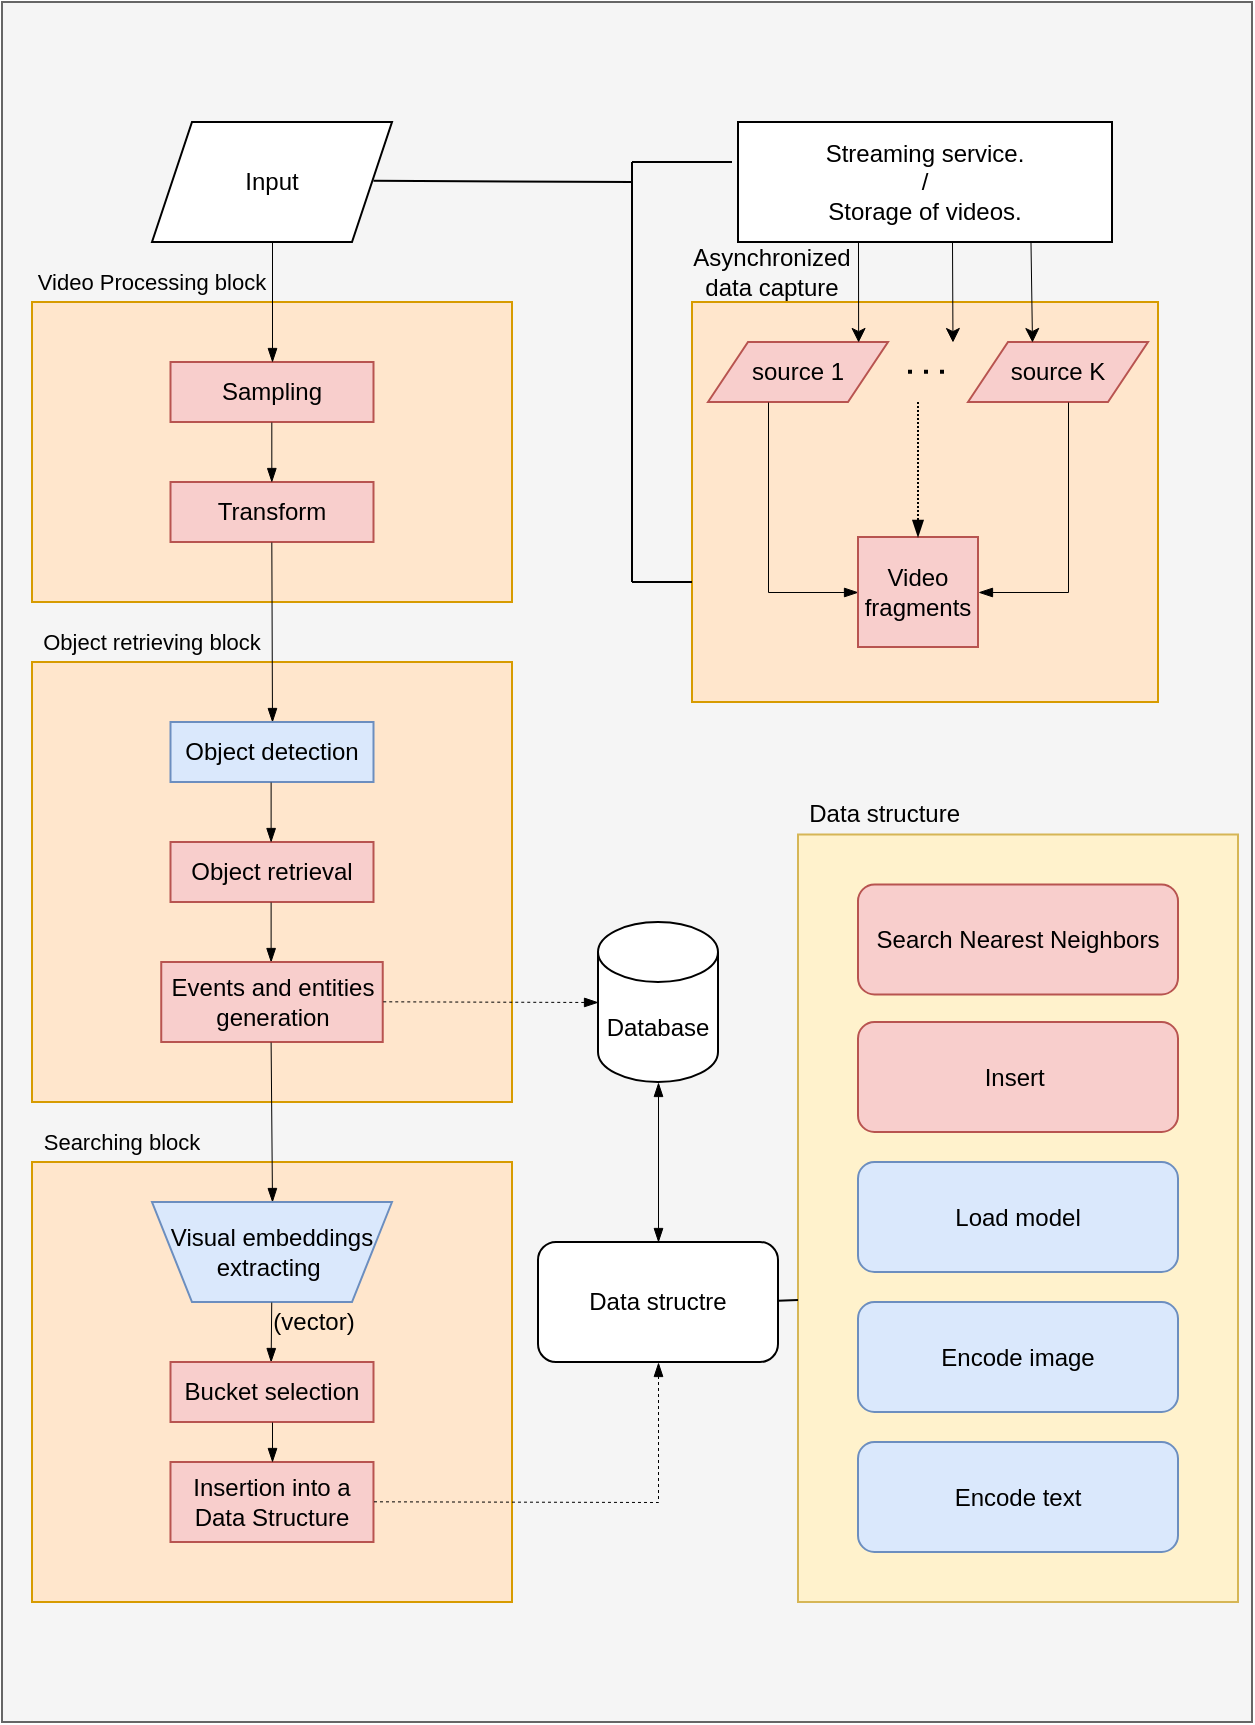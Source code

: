 <mxfile version="24.7.10">
  <diagram name="Страница — 1" id="9oe0HTS77SPDpaYTJAAq">
    <mxGraphModel dx="1532" dy="869" grid="1" gridSize="10" guides="1" tooltips="1" connect="1" arrows="1" fold="1" page="1" pageScale="1" pageWidth="827" pageHeight="1169" math="0" shadow="0">
      <root>
        <mxCell id="0" />
        <mxCell id="1" parent="0" />
        <mxCell id="9EJrfdcdq9UjvzJNWAgp-131" value="" style="rounded=0;whiteSpace=wrap;html=1;fillColor=#f5f5f5;fontColor=#333333;strokeColor=#666666;" vertex="1" parent="1">
          <mxGeometry x="205" y="30" width="625" height="860" as="geometry" />
        </mxCell>
        <mxCell id="9EJrfdcdq9UjvzJNWAgp-1" value="" style="rounded=0;whiteSpace=wrap;html=1;fillColor=#ffe6cc;strokeColor=#d79b00;" vertex="1" parent="1">
          <mxGeometry x="220" y="180" width="240" height="150" as="geometry" />
        </mxCell>
        <mxCell id="9EJrfdcdq9UjvzJNWAgp-7" value="Sampling" style="rounded=0;whiteSpace=wrap;html=1;fillColor=#f8cecc;strokeColor=#b85450;" vertex="1" parent="1">
          <mxGeometry x="289.25" y="210" width="101.5" height="30" as="geometry" />
        </mxCell>
        <mxCell id="9EJrfdcdq9UjvzJNWAgp-8" value="" style="rounded=0;whiteSpace=wrap;html=1;fillColor=#ffe6cc;strokeColor=#d79b00;" vertex="1" parent="1">
          <mxGeometry x="220" y="360" width="240" height="220" as="geometry" />
        </mxCell>
        <mxCell id="9EJrfdcdq9UjvzJNWAgp-9" value="" style="rounded=0;whiteSpace=wrap;html=1;fillColor=#ffe6cc;strokeColor=#d79b00;" vertex="1" parent="1">
          <mxGeometry x="220" y="610" width="240" height="220" as="geometry" />
        </mxCell>
        <mxCell id="9EJrfdcdq9UjvzJNWAgp-12" value="" style="endArrow=blockThin;html=1;rounded=0;entryX=0.5;entryY=0;entryDx=0;entryDy=0;exitX=0.5;exitY=1;exitDx=0;exitDy=0;strokeWidth=0.5;endFill=1;" edge="1" parent="1" source="9EJrfdcdq9UjvzJNWAgp-57" target="9EJrfdcdq9UjvzJNWAgp-7">
          <mxGeometry width="50" height="50" relative="1" as="geometry">
            <mxPoint x="340" y="180" as="sourcePoint" />
            <mxPoint x="390.75" y="130" as="targetPoint" />
          </mxGeometry>
        </mxCell>
        <mxCell id="9EJrfdcdq9UjvzJNWAgp-14" value="Transform" style="rounded=0;whiteSpace=wrap;html=1;fillColor=#f8cecc;strokeColor=#b85450;" vertex="1" parent="1">
          <mxGeometry x="289.25" y="270" width="101.5" height="30" as="geometry" />
        </mxCell>
        <mxCell id="9EJrfdcdq9UjvzJNWAgp-16" value="&lt;font style=&quot;font-size: 11px;&quot;&gt;Video Processing block&lt;/font&gt;" style="text;html=1;align=center;verticalAlign=middle;whiteSpace=wrap;rounded=0;" vertex="1" parent="1">
          <mxGeometry x="220" y="160" width="120" height="20" as="geometry" />
        </mxCell>
        <mxCell id="9EJrfdcdq9UjvzJNWAgp-18" value="" style="endArrow=blockThin;html=1;rounded=0;entryX=0.5;entryY=0;entryDx=0;entryDy=0;exitX=0.5;exitY=1;exitDx=0;exitDy=0;strokeWidth=0.5;endFill=1;" edge="1" parent="1">
          <mxGeometry width="50" height="50" relative="1" as="geometry">
            <mxPoint x="339.66" y="240" as="sourcePoint" />
            <mxPoint x="339.66" y="270" as="targetPoint" />
          </mxGeometry>
        </mxCell>
        <mxCell id="9EJrfdcdq9UjvzJNWAgp-19" value="" style="endArrow=blockThin;html=1;rounded=0;exitX=0.5;exitY=1;exitDx=0;exitDy=0;strokeWidth=0.5;endFill=1;" edge="1" parent="1">
          <mxGeometry width="50" height="50" relative="1" as="geometry">
            <mxPoint x="339.66" y="300" as="sourcePoint" />
            <mxPoint x="340" y="390" as="targetPoint" />
          </mxGeometry>
        </mxCell>
        <mxCell id="9EJrfdcdq9UjvzJNWAgp-20" value="&lt;font style=&quot;font-size: 11px;&quot;&gt;Object retrieving block&lt;/font&gt;" style="text;html=1;align=center;verticalAlign=middle;whiteSpace=wrap;rounded=0;" vertex="1" parent="1">
          <mxGeometry x="220" y="340" width="120" height="20" as="geometry" />
        </mxCell>
        <mxCell id="9EJrfdcdq9UjvzJNWAgp-22" value="Object detection" style="rounded=0;whiteSpace=wrap;html=1;fillColor=#dae8fc;strokeColor=#6c8ebf;" vertex="1" parent="1">
          <mxGeometry x="289.25" y="390" width="101.5" height="30" as="geometry" />
        </mxCell>
        <mxCell id="9EJrfdcdq9UjvzJNWAgp-24" value="Object retrieval" style="rounded=0;whiteSpace=wrap;html=1;fillColor=#f8cecc;strokeColor=#b85450;" vertex="1" parent="1">
          <mxGeometry x="289.25" y="450" width="101.5" height="30" as="geometry" />
        </mxCell>
        <mxCell id="9EJrfdcdq9UjvzJNWAgp-26" value="" style="endArrow=blockThin;html=1;rounded=0;entryX=0.5;entryY=0;entryDx=0;entryDy=0;exitX=0.5;exitY=1;exitDx=0;exitDy=0;strokeWidth=0.5;endFill=1;" edge="1" parent="1">
          <mxGeometry width="50" height="50" relative="1" as="geometry">
            <mxPoint x="339.31" y="420" as="sourcePoint" />
            <mxPoint x="339.31" y="450" as="targetPoint" />
          </mxGeometry>
        </mxCell>
        <mxCell id="9EJrfdcdq9UjvzJNWAgp-27" value="" style="endArrow=blockThin;html=1;rounded=0;entryX=0.5;entryY=0;entryDx=0;entryDy=0;exitX=0.5;exitY=1;exitDx=0;exitDy=0;strokeWidth=0.5;endFill=1;" edge="1" parent="1">
          <mxGeometry width="50" height="50" relative="1" as="geometry">
            <mxPoint x="339.31" y="480" as="sourcePoint" />
            <mxPoint x="339.31" y="510" as="targetPoint" />
          </mxGeometry>
        </mxCell>
        <mxCell id="9EJrfdcdq9UjvzJNWAgp-28" value="Events and entities generation" style="rounded=0;whiteSpace=wrap;html=1;fillColor=#f8cecc;strokeColor=#b85450;" vertex="1" parent="1">
          <mxGeometry x="284.62" y="510" width="110.75" height="40" as="geometry" />
        </mxCell>
        <mxCell id="9EJrfdcdq9UjvzJNWAgp-30" value="" style="endArrow=blockThin;html=1;rounded=0;exitX=0.5;exitY=1;exitDx=0;exitDy=0;strokeWidth=0.5;endFill=1;dashed=1;entryX=0;entryY=0.5;entryDx=0;entryDy=0;entryPerimeter=0;" edge="1" parent="1" target="9EJrfdcdq9UjvzJNWAgp-51">
          <mxGeometry width="50" height="50" relative="1" as="geometry">
            <mxPoint x="395.38" y="529.66" as="sourcePoint" />
            <mxPoint x="510" y="530" as="targetPoint" />
          </mxGeometry>
        </mxCell>
        <mxCell id="9EJrfdcdq9UjvzJNWAgp-32" value="&lt;font style=&quot;font-size: 11px;&quot;&gt;Searching block&lt;/font&gt;" style="text;html=1;align=center;verticalAlign=middle;whiteSpace=wrap;rounded=0;" vertex="1" parent="1">
          <mxGeometry x="220" y="590" width="90" height="20" as="geometry" />
        </mxCell>
        <mxCell id="9EJrfdcdq9UjvzJNWAgp-33" value="" style="endArrow=blockThin;html=1;rounded=0;exitX=0.5;exitY=1;exitDx=0;exitDy=0;strokeWidth=0.5;endFill=1;entryX=0.5;entryY=1;entryDx=0;entryDy=0;" edge="1" parent="1" target="9EJrfdcdq9UjvzJNWAgp-34">
          <mxGeometry width="50" height="50" relative="1" as="geometry">
            <mxPoint x="339.31" y="550" as="sourcePoint" />
            <mxPoint x="339.65" y="640" as="targetPoint" />
          </mxGeometry>
        </mxCell>
        <mxCell id="9EJrfdcdq9UjvzJNWAgp-34" value="" style="shape=trapezoid;perimeter=trapezoidPerimeter;whiteSpace=wrap;html=1;fixedSize=1;rotation=-180;fillColor=#dae8fc;strokeColor=#6c8ebf;" vertex="1" parent="1">
          <mxGeometry x="280" y="630" width="120" height="50" as="geometry" />
        </mxCell>
        <mxCell id="9EJrfdcdq9UjvzJNWAgp-37" value="Visual embeddings extracting&amp;nbsp;" style="text;html=1;align=center;verticalAlign=middle;whiteSpace=wrap;rounded=0;" vertex="1" parent="1">
          <mxGeometry x="280" y="640" width="120" height="30" as="geometry" />
        </mxCell>
        <mxCell id="9EJrfdcdq9UjvzJNWAgp-38" value="" style="endArrow=blockThin;html=1;rounded=0;entryX=0.5;entryY=0;entryDx=0;entryDy=0;exitX=0.5;exitY=1;exitDx=0;exitDy=0;strokeWidth=0.5;endFill=1;" edge="1" parent="1">
          <mxGeometry width="50" height="50" relative="1" as="geometry">
            <mxPoint x="339.62" y="680" as="sourcePoint" />
            <mxPoint x="339.62" y="710" as="targetPoint" />
            <Array as="points">
              <mxPoint x="339.31" y="710" />
            </Array>
          </mxGeometry>
        </mxCell>
        <mxCell id="9EJrfdcdq9UjvzJNWAgp-40" value="Bucket selection" style="rounded=0;whiteSpace=wrap;html=1;fillColor=#f8cecc;strokeColor=#b85450;" vertex="1" parent="1">
          <mxGeometry x="289.25" y="710" width="101.5" height="30" as="geometry" />
        </mxCell>
        <mxCell id="9EJrfdcdq9UjvzJNWAgp-45" value="Insertion into a Data Structure" style="rounded=0;whiteSpace=wrap;html=1;fillColor=#f8cecc;strokeColor=#b85450;" vertex="1" parent="1">
          <mxGeometry x="289.24" y="760" width="101.5" height="40" as="geometry" />
        </mxCell>
        <mxCell id="9EJrfdcdq9UjvzJNWAgp-49" value="" style="endArrow=blockThin;html=1;rounded=0;entryX=0.5;entryY=0;entryDx=0;entryDy=0;strokeWidth=0.5;endFill=1;" edge="1" parent="1">
          <mxGeometry width="50" height="50" relative="1" as="geometry">
            <mxPoint x="340" y="740" as="sourcePoint" />
            <mxPoint x="340.31" y="760" as="targetPoint" />
            <Array as="points">
              <mxPoint x="340" y="760" />
            </Array>
          </mxGeometry>
        </mxCell>
        <mxCell id="9EJrfdcdq9UjvzJNWAgp-50" value="" style="endArrow=blockThin;html=1;rounded=0;exitX=0.5;exitY=1;exitDx=0;exitDy=0;strokeWidth=0.5;endFill=1;dashed=1;entryX=0.5;entryY=1;entryDx=0;entryDy=0;" edge="1" parent="1" target="9EJrfdcdq9UjvzJNWAgp-55">
          <mxGeometry width="50" height="50" relative="1" as="geometry">
            <mxPoint x="390.75" y="779.66" as="sourcePoint" />
            <mxPoint x="570" y="580" as="targetPoint" />
            <Array as="points">
              <mxPoint x="533" y="780" />
            </Array>
          </mxGeometry>
        </mxCell>
        <mxCell id="9EJrfdcdq9UjvzJNWAgp-51" value="Database" style="shape=cylinder3;whiteSpace=wrap;html=1;boundedLbl=1;backgroundOutline=1;size=15;" vertex="1" parent="1">
          <mxGeometry x="503" y="490" width="60" height="80" as="geometry" />
        </mxCell>
        <mxCell id="9EJrfdcdq9UjvzJNWAgp-55" value="Data structre" style="rounded=1;whiteSpace=wrap;html=1;" vertex="1" parent="1">
          <mxGeometry x="473" y="650" width="120" height="60" as="geometry" />
        </mxCell>
        <mxCell id="9EJrfdcdq9UjvzJNWAgp-56" value="" style="endArrow=blockThin;startArrow=blockThin;html=1;rounded=0;entryX=0.5;entryY=1;entryDx=0;entryDy=0;entryPerimeter=0;exitX=0.5;exitY=0;exitDx=0;exitDy=0;endFill=1;startFill=1;strokeWidth=0.5;" edge="1" parent="1" source="9EJrfdcdq9UjvzJNWAgp-55" target="9EJrfdcdq9UjvzJNWAgp-51">
          <mxGeometry width="50" height="50" relative="1" as="geometry">
            <mxPoint x="580" y="640" as="sourcePoint" />
            <mxPoint x="630" y="590" as="targetPoint" />
          </mxGeometry>
        </mxCell>
        <mxCell id="9EJrfdcdq9UjvzJNWAgp-57" value="Input" style="shape=parallelogram;perimeter=parallelogramPerimeter;whiteSpace=wrap;html=1;fixedSize=1;" vertex="1" parent="1">
          <mxGeometry x="280" y="90" width="120" height="60" as="geometry" />
        </mxCell>
        <mxCell id="9EJrfdcdq9UjvzJNWAgp-77" value="" style="rounded=0;whiteSpace=wrap;html=1;fillColor=#fff2cc;strokeColor=#d6b656;" vertex="1" parent="1">
          <mxGeometry x="603" y="446.25" width="220" height="383.75" as="geometry" />
        </mxCell>
        <mxCell id="9EJrfdcdq9UjvzJNWAgp-78" value="Data structure&amp;nbsp;" style="text;html=1;align=center;verticalAlign=middle;whiteSpace=wrap;rounded=0;" vertex="1" parent="1">
          <mxGeometry x="603" y="426.25" width="90" height="20" as="geometry" />
        </mxCell>
        <mxCell id="9EJrfdcdq9UjvzJNWAgp-79" value="Insert&amp;nbsp;" style="rounded=1;whiteSpace=wrap;html=1;fillColor=#f8cecc;strokeColor=#b85450;" vertex="1" parent="1">
          <mxGeometry x="633" y="540" width="160" height="55" as="geometry" />
        </mxCell>
        <mxCell id="9EJrfdcdq9UjvzJNWAgp-80" value="Search Nearest Neighbors" style="rounded=1;whiteSpace=wrap;html=1;fillColor=#f8cecc;strokeColor=#b85450;" vertex="1" parent="1">
          <mxGeometry x="633" y="471.25" width="160" height="55" as="geometry" />
        </mxCell>
        <mxCell id="9EJrfdcdq9UjvzJNWAgp-84" value="" style="endArrow=none;html=1;rounded=0;" edge="1" parent="1">
          <mxGeometry width="50" height="50" relative="1" as="geometry">
            <mxPoint x="593" y="679.33" as="sourcePoint" />
            <mxPoint x="603" y="679" as="targetPoint" />
          </mxGeometry>
        </mxCell>
        <mxCell id="9EJrfdcdq9UjvzJNWAgp-85" value="(vector)" style="text;html=1;align=center;verticalAlign=middle;whiteSpace=wrap;rounded=0;" vertex="1" parent="1">
          <mxGeometry x="330.74" y="675" width="60" height="30" as="geometry" />
        </mxCell>
        <mxCell id="9EJrfdcdq9UjvzJNWAgp-86" value="Load model" style="rounded=1;whiteSpace=wrap;html=1;fillColor=#dae8fc;strokeColor=#6c8ebf;" vertex="1" parent="1">
          <mxGeometry x="633" y="610" width="160" height="55" as="geometry" />
        </mxCell>
        <mxCell id="9EJrfdcdq9UjvzJNWAgp-87" value="Encode image" style="rounded=1;whiteSpace=wrap;html=1;fillColor=#dae8fc;strokeColor=#6c8ebf;" vertex="1" parent="1">
          <mxGeometry x="633" y="680" width="160" height="55" as="geometry" />
        </mxCell>
        <mxCell id="9EJrfdcdq9UjvzJNWAgp-88" value="Encode text" style="rounded=1;whiteSpace=wrap;html=1;fillColor=#dae8fc;strokeColor=#6c8ebf;" vertex="1" parent="1">
          <mxGeometry x="633" y="750" width="160" height="55" as="geometry" />
        </mxCell>
        <mxCell id="9EJrfdcdq9UjvzJNWAgp-95" value="" style="rounded=0;whiteSpace=wrap;html=1;fillColor=#ffe6cc;strokeColor=#d79b00;" vertex="1" parent="1">
          <mxGeometry x="550" y="180" width="233" height="200" as="geometry" />
        </mxCell>
        <mxCell id="9EJrfdcdq9UjvzJNWAgp-96" value="Asynchronized data capture" style="text;html=1;align=center;verticalAlign=middle;whiteSpace=wrap;rounded=0;" vertex="1" parent="1">
          <mxGeometry x="550" y="150" width="80" height="30" as="geometry" />
        </mxCell>
        <mxCell id="9EJrfdcdq9UjvzJNWAgp-98" value="source 1" style="shape=parallelogram;perimeter=parallelogramPerimeter;whiteSpace=wrap;html=1;fixedSize=1;fillColor=#f8cecc;strokeColor=#b85450;" vertex="1" parent="1">
          <mxGeometry x="558" y="200" width="90" height="30" as="geometry" />
        </mxCell>
        <mxCell id="9EJrfdcdq9UjvzJNWAgp-99" value="source K" style="shape=parallelogram;perimeter=parallelogramPerimeter;whiteSpace=wrap;html=1;fixedSize=1;fillColor=#f8cecc;strokeColor=#b85450;" vertex="1" parent="1">
          <mxGeometry x="688" y="200" width="90" height="30" as="geometry" />
        </mxCell>
        <mxCell id="9EJrfdcdq9UjvzJNWAgp-100" value="" style="endArrow=none;dashed=1;html=1;dashPattern=1 3;strokeWidth=2;rounded=0;endSize=0;startSize=2;jumpSize=1;" edge="1" parent="1">
          <mxGeometry width="50" height="50" relative="1" as="geometry">
            <mxPoint x="658" y="214.86" as="sourcePoint" />
            <mxPoint x="678" y="214.86" as="targetPoint" />
          </mxGeometry>
        </mxCell>
        <mxCell id="9EJrfdcdq9UjvzJNWAgp-102" value="" style="endArrow=blockThin;html=1;rounded=0;endFill=1;strokeWidth=0.5;" edge="1" parent="1" target="9EJrfdcdq9UjvzJNWAgp-103">
          <mxGeometry width="50" height="50" relative="1" as="geometry">
            <mxPoint x="588.0" y="230" as="sourcePoint" />
            <mxPoint x="638" y="270" as="targetPoint" />
            <Array as="points">
              <mxPoint x="588" y="325" />
            </Array>
          </mxGeometry>
        </mxCell>
        <mxCell id="9EJrfdcdq9UjvzJNWAgp-103" value="Video fragments" style="rounded=0;whiteSpace=wrap;html=1;fillColor=#f8cecc;strokeColor=#b85450;" vertex="1" parent="1">
          <mxGeometry x="633" y="297.5" width="60" height="55" as="geometry" />
        </mxCell>
        <mxCell id="9EJrfdcdq9UjvzJNWAgp-104" value="" style="endArrow=blockThin;html=1;rounded=0;entryX=1;entryY=0.5;entryDx=0;entryDy=0;endFill=1;strokeWidth=0.5;" edge="1" parent="1" target="9EJrfdcdq9UjvzJNWAgp-103">
          <mxGeometry width="50" height="50" relative="1" as="geometry">
            <mxPoint x="738.0" y="230" as="sourcePoint" />
            <mxPoint x="783" y="325" as="targetPoint" />
            <Array as="points">
              <mxPoint x="738" y="325" />
            </Array>
          </mxGeometry>
        </mxCell>
        <mxCell id="9EJrfdcdq9UjvzJNWAgp-105" value="" style="endArrow=blockThin;html=1;rounded=0;entryX=0.5;entryY=0;entryDx=0;entryDy=0;dashed=1;dashPattern=1 1;endFill=1;" edge="1" parent="1" target="9EJrfdcdq9UjvzJNWAgp-103">
          <mxGeometry width="50" height="50" relative="1" as="geometry">
            <mxPoint x="663" y="230" as="sourcePoint" />
            <mxPoint x="658" y="250" as="targetPoint" />
          </mxGeometry>
        </mxCell>
        <mxCell id="9EJrfdcdq9UjvzJNWAgp-116" value="" style="endArrow=classic;html=1;rounded=0;exitX=0.251;exitY=1;exitDx=0;exitDy=0;exitPerimeter=0;strokeWidth=0.5;" edge="1" parent="1">
          <mxGeometry width="50" height="50" relative="1" as="geometry">
            <mxPoint x="632.997" y="150.0" as="sourcePoint" />
            <mxPoint x="633.06" y="200" as="targetPoint" />
          </mxGeometry>
        </mxCell>
        <mxCell id="9EJrfdcdq9UjvzJNWAgp-117" value="Streaming service.&lt;div&gt;/&lt;/div&gt;&lt;div&gt;Storage of videos.&lt;/div&gt;" style="rounded=0;whiteSpace=wrap;html=1;" vertex="1" parent="1">
          <mxGeometry x="573" y="90" width="187" height="60" as="geometry" />
        </mxCell>
        <mxCell id="9EJrfdcdq9UjvzJNWAgp-119" value="" style="endArrow=classic;html=1;rounded=0;strokeWidth=0.5;" edge="1" parent="1">
          <mxGeometry width="50" height="50" relative="1" as="geometry">
            <mxPoint x="680" y="150" as="sourcePoint" />
            <mxPoint x="680.24" y="200" as="targetPoint" />
          </mxGeometry>
        </mxCell>
        <mxCell id="9EJrfdcdq9UjvzJNWAgp-120" value="" style="endArrow=classic;html=1;rounded=0;exitX=0.782;exitY=0.992;exitDx=0;exitDy=0;exitPerimeter=0;strokeWidth=0.5;" edge="1" parent="1" source="9EJrfdcdq9UjvzJNWAgp-117">
          <mxGeometry width="50" height="50" relative="1" as="geometry">
            <mxPoint x="720" y="140" as="sourcePoint" />
            <mxPoint x="720" y="200" as="targetPoint" />
          </mxGeometry>
        </mxCell>
        <mxCell id="9EJrfdcdq9UjvzJNWAgp-122" value="" style="endArrow=none;html=1;rounded=0;" edge="1" parent="1">
          <mxGeometry width="50" height="50" relative="1" as="geometry">
            <mxPoint x="390.74" y="119.41" as="sourcePoint" />
            <mxPoint x="520" y="320" as="targetPoint" />
            <Array as="points">
              <mxPoint x="520" y="120" />
            </Array>
          </mxGeometry>
        </mxCell>
        <mxCell id="9EJrfdcdq9UjvzJNWAgp-125" value="" style="endArrow=none;html=1;rounded=0;" edge="1" parent="1">
          <mxGeometry width="50" height="50" relative="1" as="geometry">
            <mxPoint x="520" y="110" as="sourcePoint" />
            <mxPoint x="570" y="110" as="targetPoint" />
          </mxGeometry>
        </mxCell>
        <mxCell id="9EJrfdcdq9UjvzJNWAgp-126" value="" style="endArrow=none;html=1;rounded=0;entryX=0;entryY=0.7;entryDx=0;entryDy=0;entryPerimeter=0;" edge="1" parent="1" target="9EJrfdcdq9UjvzJNWAgp-95">
          <mxGeometry width="50" height="50" relative="1" as="geometry">
            <mxPoint x="520" y="320" as="sourcePoint" />
            <mxPoint x="540" y="320" as="targetPoint" />
          </mxGeometry>
        </mxCell>
        <mxCell id="9EJrfdcdq9UjvzJNWAgp-128" value="" style="endArrow=none;html=1;rounded=0;" edge="1" parent="1">
          <mxGeometry width="50" height="50" relative="1" as="geometry">
            <mxPoint x="520" y="120" as="sourcePoint" />
            <mxPoint x="520" y="110" as="targetPoint" />
          </mxGeometry>
        </mxCell>
      </root>
    </mxGraphModel>
  </diagram>
</mxfile>
